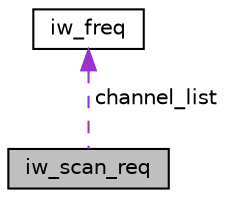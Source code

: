 digraph G
{
  edge [fontname="Helvetica",fontsize="10",labelfontname="Helvetica",labelfontsize="10"];
  node [fontname="Helvetica",fontsize="10",shape=record];
  Node1 [label="iw_scan_req",height=0.2,width=0.4,color="black", fillcolor="grey75", style="filled" fontcolor="black"];
  Node2 -> Node1 [dir="back",color="darkorchid3",fontsize="10",style="dashed",label=" channel_list" ,fontname="Helvetica"];
  Node2 [label="iw_freq",height=0.2,width=0.4,color="black", fillcolor="white", style="filled",URL="$structiw__freq.html"];
}
